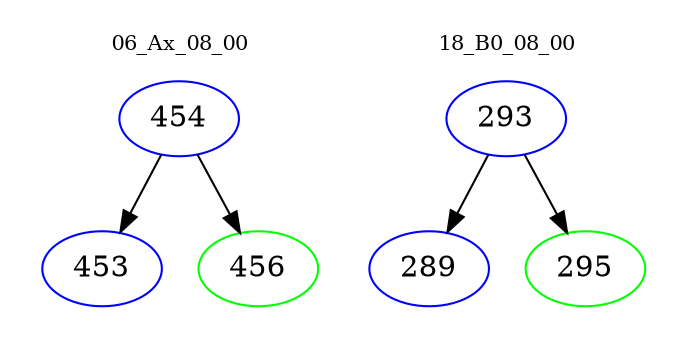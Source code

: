 digraph{
subgraph cluster_0 {
color = white
label = "06_Ax_08_00";
fontsize=10;
T0_454 [label="454", color="blue"]
T0_454 -> T0_453 [color="black"]
T0_453 [label="453", color="blue"]
T0_454 -> T0_456 [color="black"]
T0_456 [label="456", color="green"]
}
subgraph cluster_1 {
color = white
label = "18_B0_08_00";
fontsize=10;
T1_293 [label="293", color="blue"]
T1_293 -> T1_289 [color="black"]
T1_289 [label="289", color="blue"]
T1_293 -> T1_295 [color="black"]
T1_295 [label="295", color="green"]
}
}
